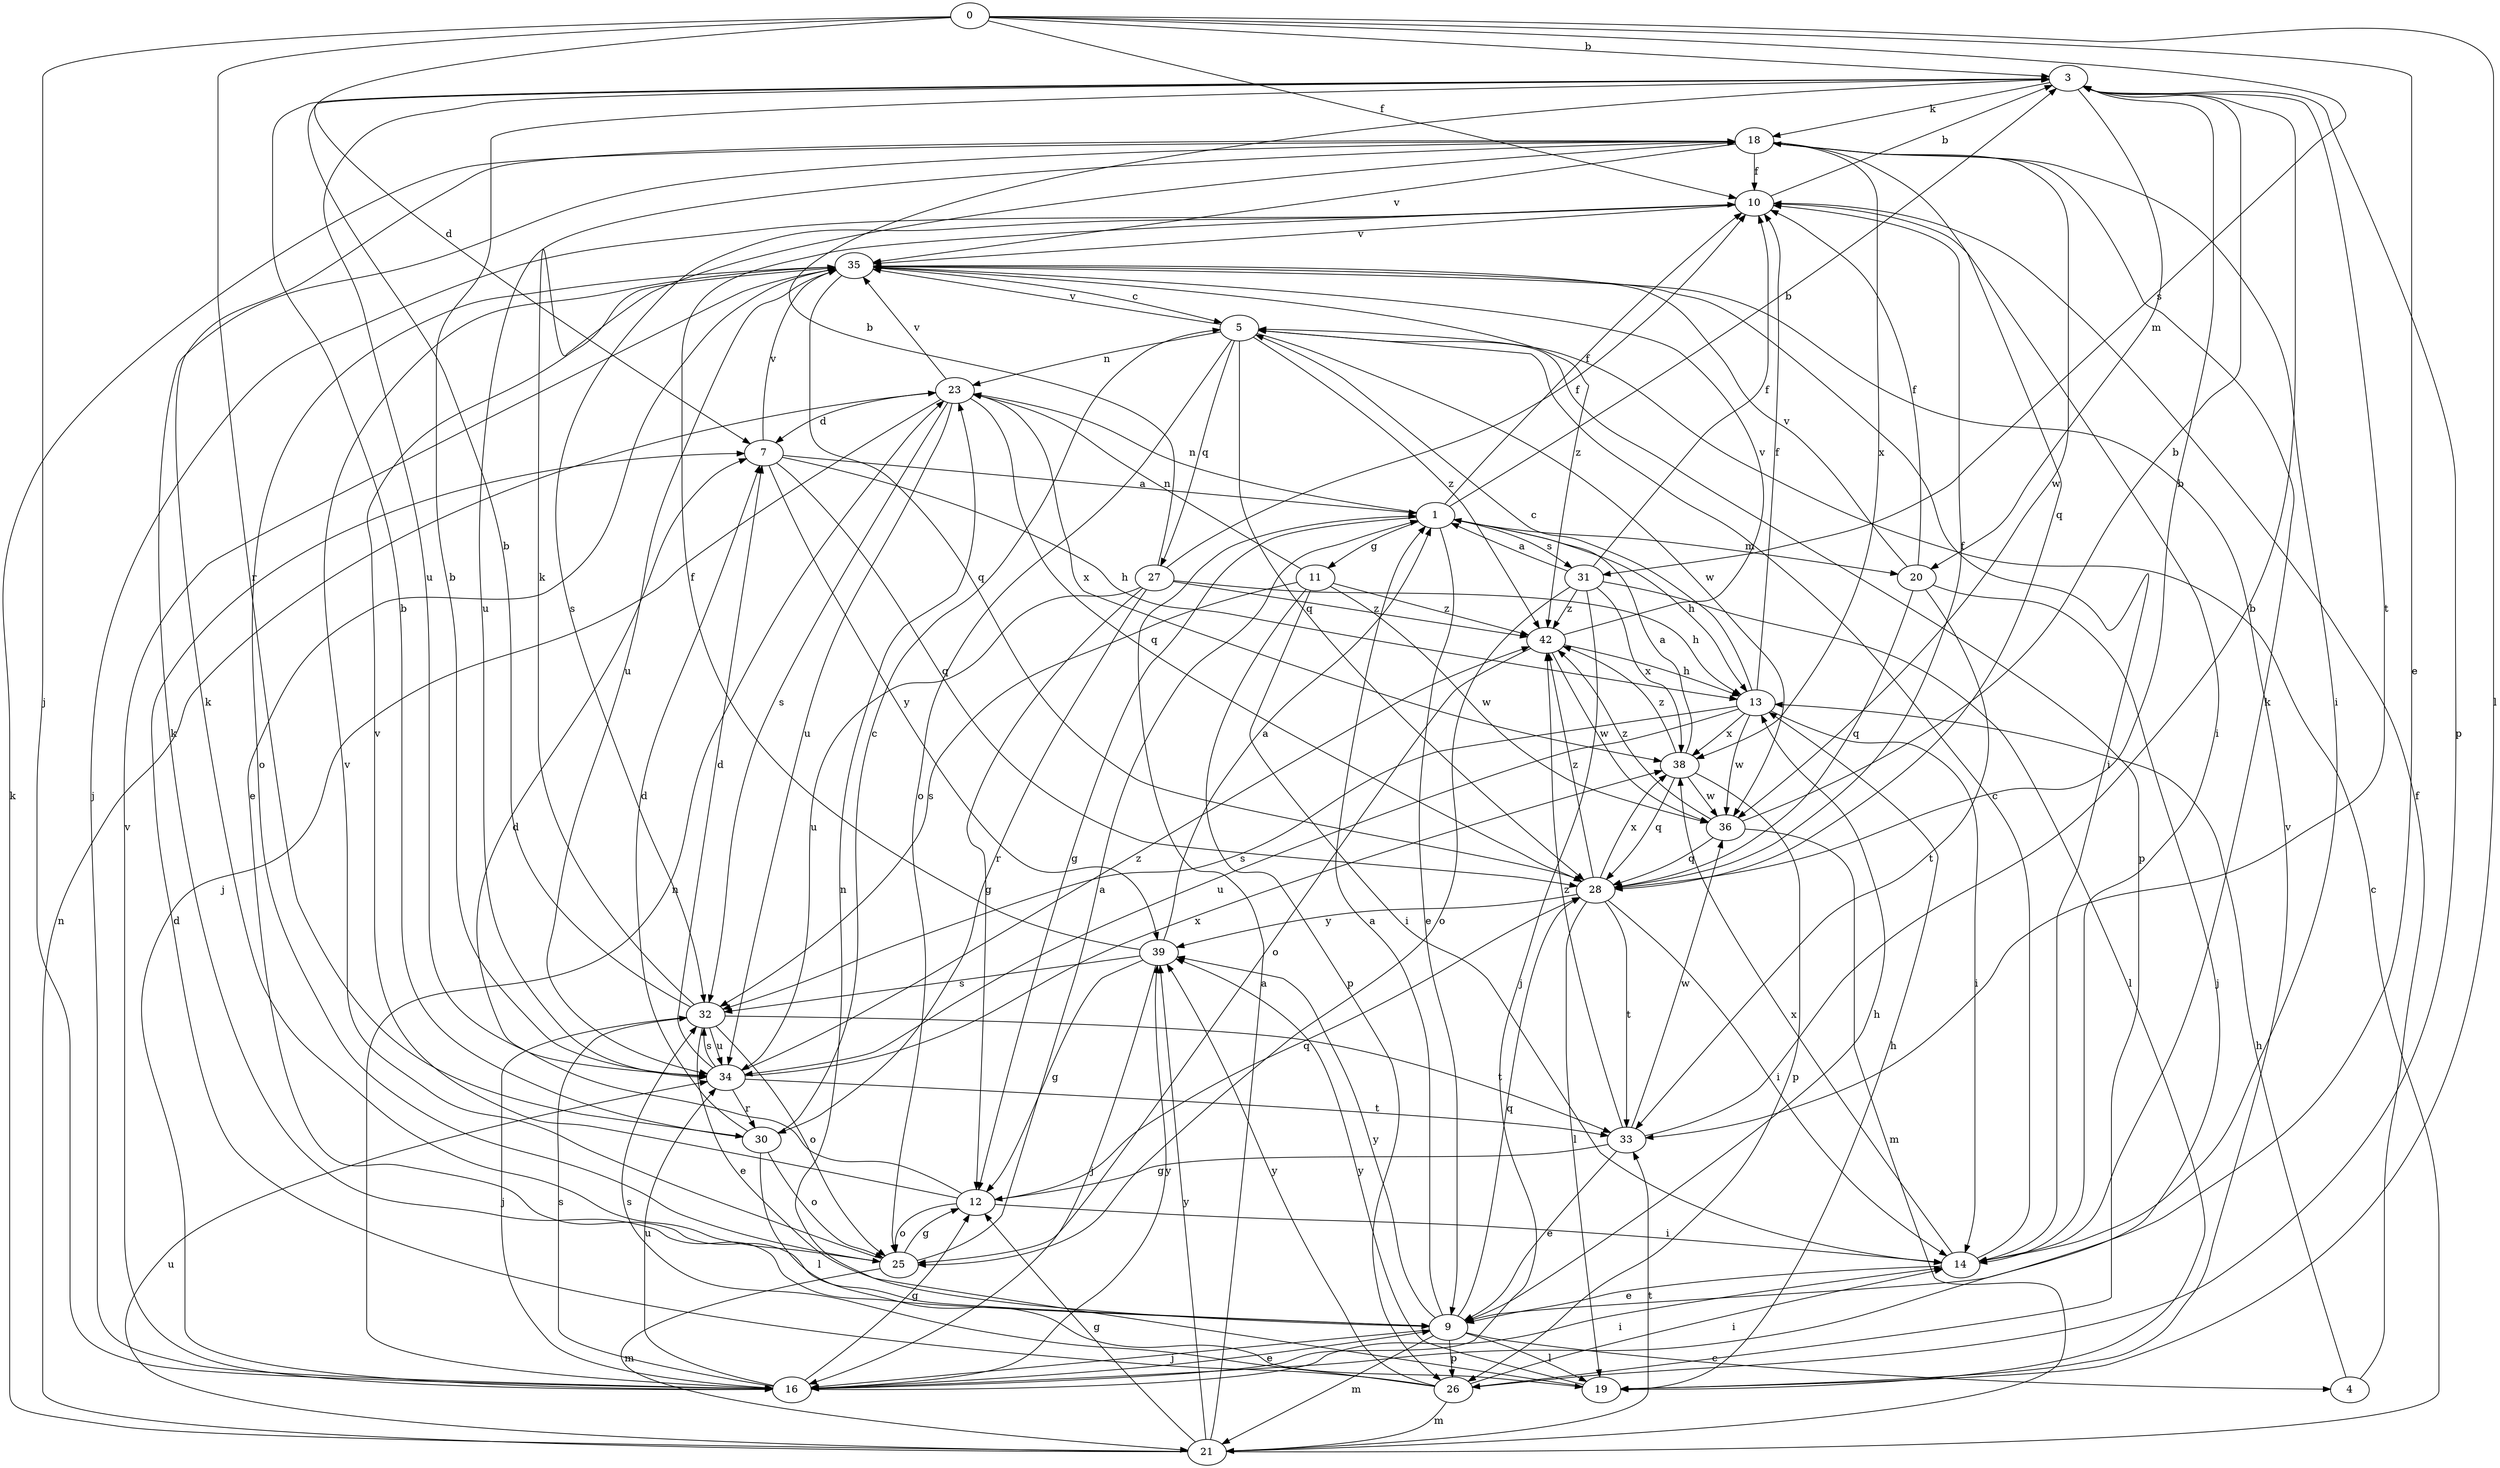 strict digraph  {
0;
1;
3;
4;
5;
7;
9;
10;
11;
12;
13;
14;
16;
18;
19;
20;
21;
23;
25;
26;
27;
28;
30;
31;
32;
33;
34;
35;
36;
38;
39;
42;
0 -> 3  [label=b];
0 -> 7  [label=d];
0 -> 9  [label=e];
0 -> 10  [label=f];
0 -> 16  [label=j];
0 -> 19  [label=l];
0 -> 30  [label=r];
0 -> 31  [label=s];
1 -> 3  [label=b];
1 -> 9  [label=e];
1 -> 10  [label=f];
1 -> 11  [label=g];
1 -> 12  [label=g];
1 -> 13  [label=h];
1 -> 20  [label=m];
1 -> 23  [label=n];
1 -> 31  [label=s];
3 -> 18  [label=k];
3 -> 20  [label=m];
3 -> 26  [label=p];
3 -> 33  [label=t];
3 -> 34  [label=u];
4 -> 10  [label=f];
4 -> 13  [label=h];
5 -> 23  [label=n];
5 -> 25  [label=o];
5 -> 26  [label=p];
5 -> 27  [label=q];
5 -> 28  [label=q];
5 -> 35  [label=v];
5 -> 36  [label=w];
5 -> 42  [label=z];
7 -> 1  [label=a];
7 -> 13  [label=h];
7 -> 28  [label=q];
7 -> 35  [label=v];
7 -> 39  [label=y];
9 -> 1  [label=a];
9 -> 4  [label=c];
9 -> 13  [label=h];
9 -> 16  [label=j];
9 -> 18  [label=k];
9 -> 19  [label=l];
9 -> 21  [label=m];
9 -> 26  [label=p];
9 -> 28  [label=q];
9 -> 39  [label=y];
10 -> 3  [label=b];
10 -> 14  [label=i];
10 -> 16  [label=j];
10 -> 32  [label=s];
10 -> 35  [label=v];
11 -> 14  [label=i];
11 -> 23  [label=n];
11 -> 26  [label=p];
11 -> 32  [label=s];
11 -> 36  [label=w];
11 -> 42  [label=z];
12 -> 7  [label=d];
12 -> 14  [label=i];
12 -> 25  [label=o];
12 -> 28  [label=q];
12 -> 35  [label=v];
13 -> 5  [label=c];
13 -> 10  [label=f];
13 -> 14  [label=i];
13 -> 32  [label=s];
13 -> 34  [label=u];
13 -> 36  [label=w];
13 -> 38  [label=x];
14 -> 5  [label=c];
14 -> 9  [label=e];
14 -> 18  [label=k];
14 -> 38  [label=x];
16 -> 9  [label=e];
16 -> 12  [label=g];
16 -> 14  [label=i];
16 -> 23  [label=n];
16 -> 32  [label=s];
16 -> 34  [label=u];
16 -> 35  [label=v];
16 -> 39  [label=y];
18 -> 10  [label=f];
18 -> 14  [label=i];
18 -> 28  [label=q];
18 -> 34  [label=u];
18 -> 35  [label=v];
18 -> 36  [label=w];
18 -> 38  [label=x];
19 -> 13  [label=h];
19 -> 23  [label=n];
19 -> 35  [label=v];
19 -> 39  [label=y];
20 -> 10  [label=f];
20 -> 16  [label=j];
20 -> 28  [label=q];
20 -> 33  [label=t];
20 -> 35  [label=v];
21 -> 1  [label=a];
21 -> 5  [label=c];
21 -> 12  [label=g];
21 -> 18  [label=k];
21 -> 23  [label=n];
21 -> 33  [label=t];
21 -> 34  [label=u];
21 -> 39  [label=y];
23 -> 7  [label=d];
23 -> 16  [label=j];
23 -> 28  [label=q];
23 -> 32  [label=s];
23 -> 34  [label=u];
23 -> 35  [label=v];
23 -> 38  [label=x];
25 -> 1  [label=a];
25 -> 12  [label=g];
25 -> 18  [label=k];
25 -> 21  [label=m];
25 -> 35  [label=v];
26 -> 7  [label=d];
26 -> 14  [label=i];
26 -> 21  [label=m];
26 -> 32  [label=s];
26 -> 39  [label=y];
27 -> 3  [label=b];
27 -> 10  [label=f];
27 -> 12  [label=g];
27 -> 13  [label=h];
27 -> 30  [label=r];
27 -> 34  [label=u];
27 -> 42  [label=z];
28 -> 3  [label=b];
28 -> 10  [label=f];
28 -> 14  [label=i];
28 -> 19  [label=l];
28 -> 33  [label=t];
28 -> 38  [label=x];
28 -> 39  [label=y];
28 -> 42  [label=z];
30 -> 3  [label=b];
30 -> 5  [label=c];
30 -> 7  [label=d];
30 -> 19  [label=l];
30 -> 25  [label=o];
31 -> 1  [label=a];
31 -> 10  [label=f];
31 -> 16  [label=j];
31 -> 19  [label=l];
31 -> 25  [label=o];
31 -> 38  [label=x];
31 -> 42  [label=z];
32 -> 3  [label=b];
32 -> 9  [label=e];
32 -> 16  [label=j];
32 -> 18  [label=k];
32 -> 25  [label=o];
32 -> 33  [label=t];
32 -> 34  [label=u];
33 -> 3  [label=b];
33 -> 9  [label=e];
33 -> 12  [label=g];
33 -> 36  [label=w];
33 -> 42  [label=z];
34 -> 3  [label=b];
34 -> 7  [label=d];
34 -> 30  [label=r];
34 -> 32  [label=s];
34 -> 33  [label=t];
34 -> 38  [label=x];
34 -> 42  [label=z];
35 -> 5  [label=c];
35 -> 9  [label=e];
35 -> 14  [label=i];
35 -> 25  [label=o];
35 -> 28  [label=q];
35 -> 34  [label=u];
35 -> 42  [label=z];
36 -> 3  [label=b];
36 -> 21  [label=m];
36 -> 28  [label=q];
36 -> 42  [label=z];
38 -> 1  [label=a];
38 -> 26  [label=p];
38 -> 28  [label=q];
38 -> 36  [label=w];
38 -> 42  [label=z];
39 -> 1  [label=a];
39 -> 10  [label=f];
39 -> 12  [label=g];
39 -> 16  [label=j];
39 -> 32  [label=s];
42 -> 13  [label=h];
42 -> 25  [label=o];
42 -> 35  [label=v];
42 -> 36  [label=w];
}
